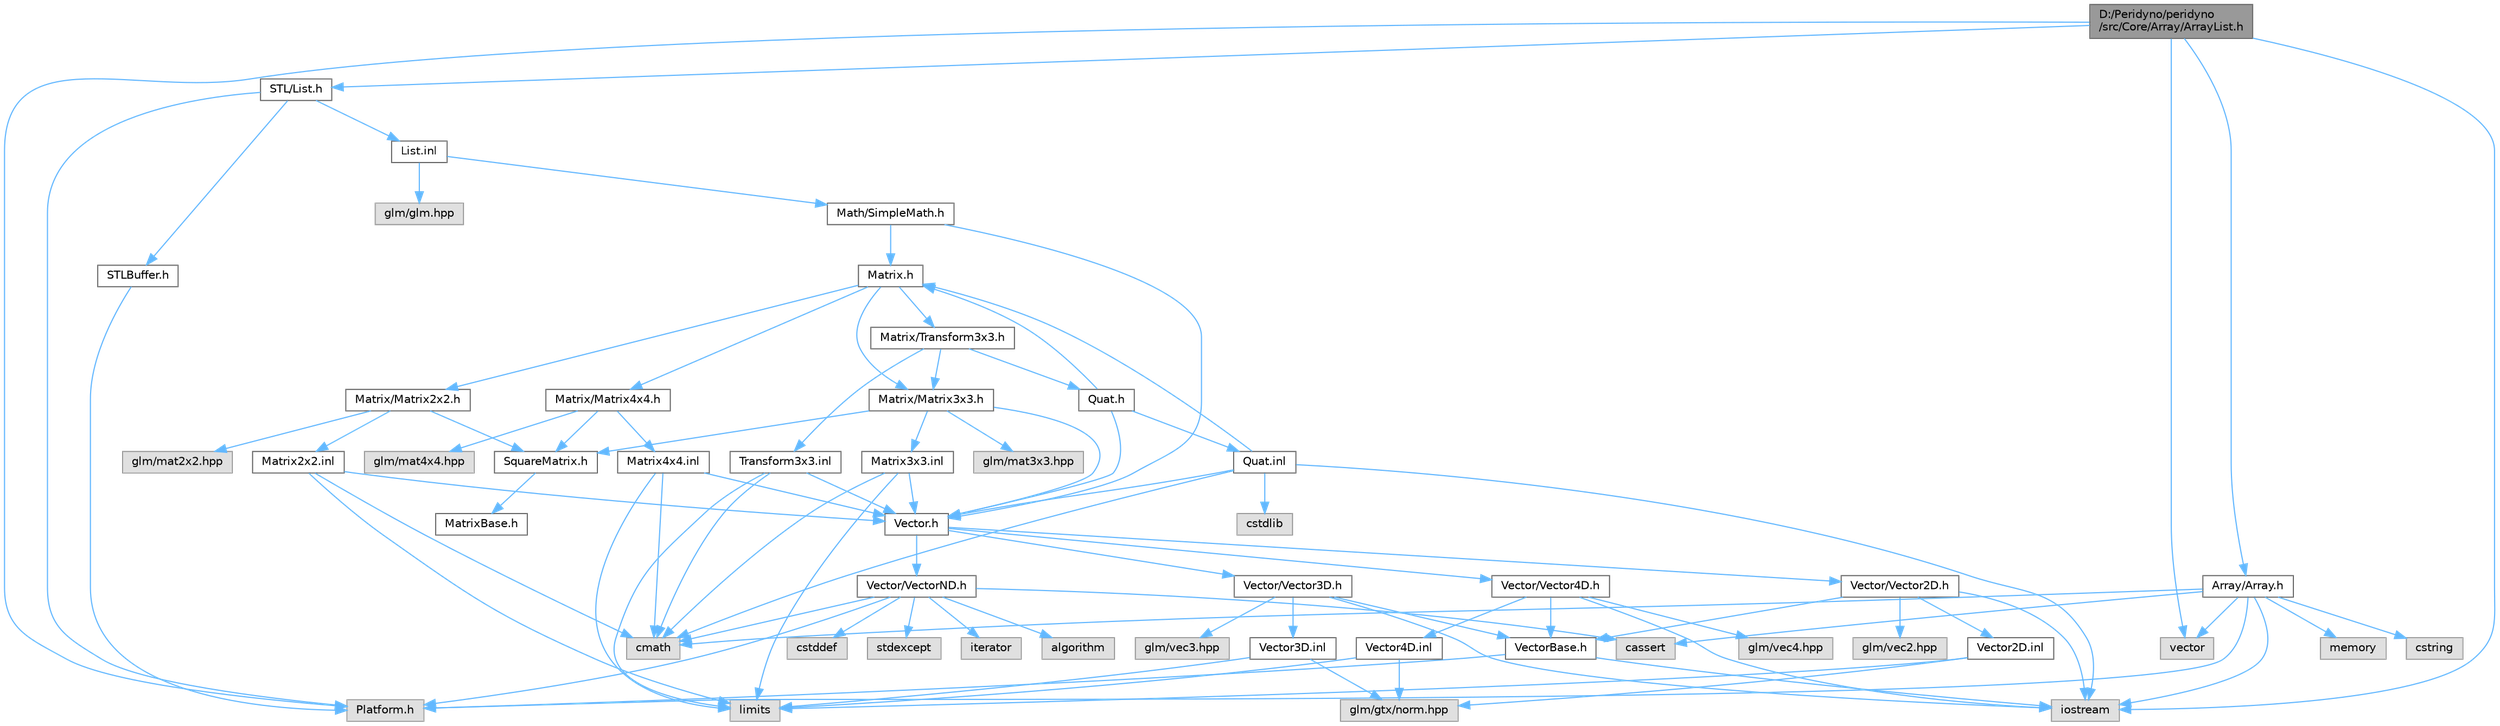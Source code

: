 digraph "D:/Peridyno/peridyno/src/Core/Array/ArrayList.h"
{
 // LATEX_PDF_SIZE
  bgcolor="transparent";
  edge [fontname=Helvetica,fontsize=10,labelfontname=Helvetica,labelfontsize=10];
  node [fontname=Helvetica,fontsize=10,shape=box,height=0.2,width=0.4];
  Node1 [id="Node000001",label="D:/Peridyno/peridyno\l/src/Core/Array/ArrayList.h",height=0.2,width=0.4,color="gray40", fillcolor="grey60", style="filled", fontcolor="black",tooltip=" "];
  Node1 -> Node2 [id="edge1_Node000001_Node000002",color="steelblue1",style="solid",tooltip=" "];
  Node2 [id="Node000002",label="vector",height=0.2,width=0.4,color="grey60", fillcolor="#E0E0E0", style="filled",tooltip=" "];
  Node1 -> Node3 [id="edge2_Node000001_Node000003",color="steelblue1",style="solid",tooltip=" "];
  Node3 [id="Node000003",label="iostream",height=0.2,width=0.4,color="grey60", fillcolor="#E0E0E0", style="filled",tooltip=" "];
  Node1 -> Node4 [id="edge3_Node000001_Node000004",color="steelblue1",style="solid",tooltip=" "];
  Node4 [id="Node000004",label="Platform.h",height=0.2,width=0.4,color="grey60", fillcolor="#E0E0E0", style="filled",tooltip=" "];
  Node1 -> Node5 [id="edge4_Node000001_Node000005",color="steelblue1",style="solid",tooltip=" "];
  Node5 [id="Node000005",label="STL/List.h",height=0.2,width=0.4,color="grey40", fillcolor="white", style="filled",URL="$_list_8h.html",tooltip=" "];
  Node5 -> Node4 [id="edge5_Node000005_Node000004",color="steelblue1",style="solid",tooltip=" "];
  Node5 -> Node6 [id="edge6_Node000005_Node000006",color="steelblue1",style="solid",tooltip=" "];
  Node6 [id="Node000006",label="STLBuffer.h",height=0.2,width=0.4,color="grey40", fillcolor="white", style="filled",URL="$_s_t_l_buffer_8h.html",tooltip=" "];
  Node6 -> Node4 [id="edge7_Node000006_Node000004",color="steelblue1",style="solid",tooltip=" "];
  Node5 -> Node7 [id="edge8_Node000005_Node000007",color="steelblue1",style="solid",tooltip=" "];
  Node7 [id="Node000007",label="List.inl",height=0.2,width=0.4,color="grey40", fillcolor="white", style="filled",URL="$_list_8inl.html",tooltip=" "];
  Node7 -> Node8 [id="edge9_Node000007_Node000008",color="steelblue1",style="solid",tooltip=" "];
  Node8 [id="Node000008",label="Math/SimpleMath.h",height=0.2,width=0.4,color="grey40", fillcolor="white", style="filled",URL="$_simple_math_8h.html",tooltip=" "];
  Node8 -> Node9 [id="edge10_Node000008_Node000009",color="steelblue1",style="solid",tooltip=" "];
  Node9 [id="Node000009",label="Vector.h",height=0.2,width=0.4,color="grey40", fillcolor="white", style="filled",URL="$_vector_8h.html",tooltip=" "];
  Node9 -> Node10 [id="edge11_Node000009_Node000010",color="steelblue1",style="solid",tooltip=" "];
  Node10 [id="Node000010",label="Vector/Vector2D.h",height=0.2,width=0.4,color="grey40", fillcolor="white", style="filled",URL="$_vector2_d_8h.html",tooltip=" "];
  Node10 -> Node11 [id="edge12_Node000010_Node000011",color="steelblue1",style="solid",tooltip=" "];
  Node11 [id="Node000011",label="glm/vec2.hpp",height=0.2,width=0.4,color="grey60", fillcolor="#E0E0E0", style="filled",tooltip=" "];
  Node10 -> Node3 [id="edge13_Node000010_Node000003",color="steelblue1",style="solid",tooltip=" "];
  Node10 -> Node12 [id="edge14_Node000010_Node000012",color="steelblue1",style="solid",tooltip=" "];
  Node12 [id="Node000012",label="VectorBase.h",height=0.2,width=0.4,color="grey40", fillcolor="white", style="filled",URL="$_vector_base_8h.html",tooltip=" "];
  Node12 -> Node3 [id="edge15_Node000012_Node000003",color="steelblue1",style="solid",tooltip=" "];
  Node12 -> Node4 [id="edge16_Node000012_Node000004",color="steelblue1",style="solid",tooltip=" "];
  Node10 -> Node13 [id="edge17_Node000010_Node000013",color="steelblue1",style="solid",tooltip=" "];
  Node13 [id="Node000013",label="Vector2D.inl",height=0.2,width=0.4,color="grey40", fillcolor="white", style="filled",URL="$_vector2_d_8inl.html",tooltip=" "];
  Node13 -> Node14 [id="edge18_Node000013_Node000014",color="steelblue1",style="solid",tooltip=" "];
  Node14 [id="Node000014",label="limits",height=0.2,width=0.4,color="grey60", fillcolor="#E0E0E0", style="filled",tooltip=" "];
  Node13 -> Node15 [id="edge19_Node000013_Node000015",color="steelblue1",style="solid",tooltip=" "];
  Node15 [id="Node000015",label="glm/gtx/norm.hpp",height=0.2,width=0.4,color="grey60", fillcolor="#E0E0E0", style="filled",tooltip=" "];
  Node9 -> Node16 [id="edge20_Node000009_Node000016",color="steelblue1",style="solid",tooltip=" "];
  Node16 [id="Node000016",label="Vector/Vector3D.h",height=0.2,width=0.4,color="grey40", fillcolor="white", style="filled",URL="$_vector3_d_8h.html",tooltip=" "];
  Node16 -> Node17 [id="edge21_Node000016_Node000017",color="steelblue1",style="solid",tooltip=" "];
  Node17 [id="Node000017",label="glm/vec3.hpp",height=0.2,width=0.4,color="grey60", fillcolor="#E0E0E0", style="filled",tooltip=" "];
  Node16 -> Node3 [id="edge22_Node000016_Node000003",color="steelblue1",style="solid",tooltip=" "];
  Node16 -> Node12 [id="edge23_Node000016_Node000012",color="steelblue1",style="solid",tooltip=" "];
  Node16 -> Node18 [id="edge24_Node000016_Node000018",color="steelblue1",style="solid",tooltip=" "];
  Node18 [id="Node000018",label="Vector3D.inl",height=0.2,width=0.4,color="grey40", fillcolor="white", style="filled",URL="$_vector3_d_8inl.html",tooltip=" "];
  Node18 -> Node14 [id="edge25_Node000018_Node000014",color="steelblue1",style="solid",tooltip=" "];
  Node18 -> Node15 [id="edge26_Node000018_Node000015",color="steelblue1",style="solid",tooltip=" "];
  Node9 -> Node19 [id="edge27_Node000009_Node000019",color="steelblue1",style="solid",tooltip=" "];
  Node19 [id="Node000019",label="Vector/Vector4D.h",height=0.2,width=0.4,color="grey40", fillcolor="white", style="filled",URL="$_vector4_d_8h.html",tooltip=" "];
  Node19 -> Node20 [id="edge28_Node000019_Node000020",color="steelblue1",style="solid",tooltip=" "];
  Node20 [id="Node000020",label="glm/vec4.hpp",height=0.2,width=0.4,color="grey60", fillcolor="#E0E0E0", style="filled",tooltip=" "];
  Node19 -> Node3 [id="edge29_Node000019_Node000003",color="steelblue1",style="solid",tooltip=" "];
  Node19 -> Node12 [id="edge30_Node000019_Node000012",color="steelblue1",style="solid",tooltip=" "];
  Node19 -> Node21 [id="edge31_Node000019_Node000021",color="steelblue1",style="solid",tooltip=" "];
  Node21 [id="Node000021",label="Vector4D.inl",height=0.2,width=0.4,color="grey40", fillcolor="white", style="filled",URL="$_vector4_d_8inl.html",tooltip=" "];
  Node21 -> Node14 [id="edge32_Node000021_Node000014",color="steelblue1",style="solid",tooltip=" "];
  Node21 -> Node15 [id="edge33_Node000021_Node000015",color="steelblue1",style="solid",tooltip=" "];
  Node9 -> Node22 [id="edge34_Node000009_Node000022",color="steelblue1",style="solid",tooltip=" "];
  Node22 [id="Node000022",label="Vector/VectorND.h",height=0.2,width=0.4,color="grey40", fillcolor="white", style="filled",URL="$_vector_n_d_8h.html",tooltip=" "];
  Node22 -> Node23 [id="edge35_Node000022_Node000023",color="steelblue1",style="solid",tooltip=" "];
  Node23 [id="Node000023",label="cstddef",height=0.2,width=0.4,color="grey60", fillcolor="#E0E0E0", style="filled",tooltip=" "];
  Node22 -> Node24 [id="edge36_Node000022_Node000024",color="steelblue1",style="solid",tooltip=" "];
  Node24 [id="Node000024",label="stdexcept",height=0.2,width=0.4,color="grey60", fillcolor="#E0E0E0", style="filled",tooltip=" "];
  Node22 -> Node25 [id="edge37_Node000022_Node000025",color="steelblue1",style="solid",tooltip=" "];
  Node25 [id="Node000025",label="iterator",height=0.2,width=0.4,color="grey60", fillcolor="#E0E0E0", style="filled",tooltip=" "];
  Node22 -> Node26 [id="edge38_Node000022_Node000026",color="steelblue1",style="solid",tooltip=" "];
  Node26 [id="Node000026",label="algorithm",height=0.2,width=0.4,color="grey60", fillcolor="#E0E0E0", style="filled",tooltip=" "];
  Node22 -> Node27 [id="edge39_Node000022_Node000027",color="steelblue1",style="solid",tooltip=" "];
  Node27 [id="Node000027",label="cmath",height=0.2,width=0.4,color="grey60", fillcolor="#E0E0E0", style="filled",tooltip=" "];
  Node22 -> Node28 [id="edge40_Node000022_Node000028",color="steelblue1",style="solid",tooltip=" "];
  Node28 [id="Node000028",label="cassert",height=0.2,width=0.4,color="grey60", fillcolor="#E0E0E0", style="filled",tooltip=" "];
  Node22 -> Node4 [id="edge41_Node000022_Node000004",color="steelblue1",style="solid",tooltip=" "];
  Node8 -> Node29 [id="edge42_Node000008_Node000029",color="steelblue1",style="solid",tooltip=" "];
  Node29 [id="Node000029",label="Matrix.h",height=0.2,width=0.4,color="grey40", fillcolor="white", style="filled",URL="$_matrix_8h.html",tooltip=" "];
  Node29 -> Node30 [id="edge43_Node000029_Node000030",color="steelblue1",style="solid",tooltip=" "];
  Node30 [id="Node000030",label="Matrix/Matrix2x2.h",height=0.2,width=0.4,color="grey40", fillcolor="white", style="filled",URL="$_matrix2x2_8h.html",tooltip=" "];
  Node30 -> Node31 [id="edge44_Node000030_Node000031",color="steelblue1",style="solid",tooltip=" "];
  Node31 [id="Node000031",label="glm/mat2x2.hpp",height=0.2,width=0.4,color="grey60", fillcolor="#E0E0E0", style="filled",tooltip=" "];
  Node30 -> Node32 [id="edge45_Node000030_Node000032",color="steelblue1",style="solid",tooltip=" "];
  Node32 [id="Node000032",label="SquareMatrix.h",height=0.2,width=0.4,color="grey40", fillcolor="white", style="filled",URL="$_square_matrix_8h.html",tooltip=" "];
  Node32 -> Node33 [id="edge46_Node000032_Node000033",color="steelblue1",style="solid",tooltip=" "];
  Node33 [id="Node000033",label="MatrixBase.h",height=0.2,width=0.4,color="grey40", fillcolor="white", style="filled",URL="$_matrix_base_8h.html",tooltip=" "];
  Node30 -> Node34 [id="edge47_Node000030_Node000034",color="steelblue1",style="solid",tooltip=" "];
  Node34 [id="Node000034",label="Matrix2x2.inl",height=0.2,width=0.4,color="grey40", fillcolor="white", style="filled",URL="$_matrix2x2_8inl.html",tooltip=" "];
  Node34 -> Node27 [id="edge48_Node000034_Node000027",color="steelblue1",style="solid",tooltip=" "];
  Node34 -> Node14 [id="edge49_Node000034_Node000014",color="steelblue1",style="solid",tooltip=" "];
  Node34 -> Node9 [id="edge50_Node000034_Node000009",color="steelblue1",style="solid",tooltip=" "];
  Node29 -> Node35 [id="edge51_Node000029_Node000035",color="steelblue1",style="solid",tooltip=" "];
  Node35 [id="Node000035",label="Matrix/Matrix3x3.h",height=0.2,width=0.4,color="grey40", fillcolor="white", style="filled",URL="$_matrix3x3_8h.html",tooltip=" "];
  Node35 -> Node36 [id="edge52_Node000035_Node000036",color="steelblue1",style="solid",tooltip=" "];
  Node36 [id="Node000036",label="glm/mat3x3.hpp",height=0.2,width=0.4,color="grey60", fillcolor="#E0E0E0", style="filled",tooltip=" "];
  Node35 -> Node9 [id="edge53_Node000035_Node000009",color="steelblue1",style="solid",tooltip=" "];
  Node35 -> Node32 [id="edge54_Node000035_Node000032",color="steelblue1",style="solid",tooltip=" "];
  Node35 -> Node37 [id="edge55_Node000035_Node000037",color="steelblue1",style="solid",tooltip=" "];
  Node37 [id="Node000037",label="Matrix3x3.inl",height=0.2,width=0.4,color="grey40", fillcolor="white", style="filled",URL="$_matrix3x3_8inl.html",tooltip=" "];
  Node37 -> Node27 [id="edge56_Node000037_Node000027",color="steelblue1",style="solid",tooltip=" "];
  Node37 -> Node14 [id="edge57_Node000037_Node000014",color="steelblue1",style="solid",tooltip=" "];
  Node37 -> Node9 [id="edge58_Node000037_Node000009",color="steelblue1",style="solid",tooltip=" "];
  Node29 -> Node38 [id="edge59_Node000029_Node000038",color="steelblue1",style="solid",tooltip=" "];
  Node38 [id="Node000038",label="Matrix/Matrix4x4.h",height=0.2,width=0.4,color="grey40", fillcolor="white", style="filled",URL="$_matrix4x4_8h.html",tooltip=" "];
  Node38 -> Node39 [id="edge60_Node000038_Node000039",color="steelblue1",style="solid",tooltip=" "];
  Node39 [id="Node000039",label="glm/mat4x4.hpp",height=0.2,width=0.4,color="grey60", fillcolor="#E0E0E0", style="filled",tooltip=" "];
  Node38 -> Node32 [id="edge61_Node000038_Node000032",color="steelblue1",style="solid",tooltip=" "];
  Node38 -> Node40 [id="edge62_Node000038_Node000040",color="steelblue1",style="solid",tooltip=" "];
  Node40 [id="Node000040",label="Matrix4x4.inl",height=0.2,width=0.4,color="grey40", fillcolor="white", style="filled",URL="$_matrix4x4_8inl.html",tooltip=" "];
  Node40 -> Node27 [id="edge63_Node000040_Node000027",color="steelblue1",style="solid",tooltip=" "];
  Node40 -> Node14 [id="edge64_Node000040_Node000014",color="steelblue1",style="solid",tooltip=" "];
  Node40 -> Node9 [id="edge65_Node000040_Node000009",color="steelblue1",style="solid",tooltip=" "];
  Node29 -> Node41 [id="edge66_Node000029_Node000041",color="steelblue1",style="solid",tooltip=" "];
  Node41 [id="Node000041",label="Matrix/Transform3x3.h",height=0.2,width=0.4,color="grey40", fillcolor="white", style="filled",URL="$_transform3x3_8h.html",tooltip=" "];
  Node41 -> Node42 [id="edge67_Node000041_Node000042",color="steelblue1",style="solid",tooltip=" "];
  Node42 [id="Node000042",label="Quat.h",height=0.2,width=0.4,color="grey40", fillcolor="white", style="filled",URL="$_quat_8h.html",tooltip="Implementation of quaternion."];
  Node42 -> Node9 [id="edge68_Node000042_Node000009",color="steelblue1",style="solid",tooltip=" "];
  Node42 -> Node29 [id="edge69_Node000042_Node000029",color="steelblue1",style="solid",tooltip=" "];
  Node42 -> Node43 [id="edge70_Node000042_Node000043",color="steelblue1",style="solid",tooltip=" "];
  Node43 [id="Node000043",label="Quat.inl",height=0.2,width=0.4,color="grey40", fillcolor="white", style="filled",URL="$_quat_8inl.html",tooltip=" "];
  Node43 -> Node27 [id="edge71_Node000043_Node000027",color="steelblue1",style="solid",tooltip=" "];
  Node43 -> Node44 [id="edge72_Node000043_Node000044",color="steelblue1",style="solid",tooltip=" "];
  Node44 [id="Node000044",label="cstdlib",height=0.2,width=0.4,color="grey60", fillcolor="#E0E0E0", style="filled",tooltip=" "];
  Node43 -> Node3 [id="edge73_Node000043_Node000003",color="steelblue1",style="solid",tooltip=" "];
  Node43 -> Node9 [id="edge74_Node000043_Node000009",color="steelblue1",style="solid",tooltip=" "];
  Node43 -> Node29 [id="edge75_Node000043_Node000029",color="steelblue1",style="solid",tooltip=" "];
  Node41 -> Node35 [id="edge76_Node000041_Node000035",color="steelblue1",style="solid",tooltip=" "];
  Node41 -> Node45 [id="edge77_Node000041_Node000045",color="steelblue1",style="solid",tooltip=" "];
  Node45 [id="Node000045",label="Transform3x3.inl",height=0.2,width=0.4,color="grey40", fillcolor="white", style="filled",URL="$_transform3x3_8inl.html",tooltip=" "];
  Node45 -> Node27 [id="edge78_Node000045_Node000027",color="steelblue1",style="solid",tooltip=" "];
  Node45 -> Node14 [id="edge79_Node000045_Node000014",color="steelblue1",style="solid",tooltip=" "];
  Node45 -> Node9 [id="edge80_Node000045_Node000009",color="steelblue1",style="solid",tooltip=" "];
  Node7 -> Node46 [id="edge81_Node000007_Node000046",color="steelblue1",style="solid",tooltip=" "];
  Node46 [id="Node000046",label="glm/glm.hpp",height=0.2,width=0.4,color="grey60", fillcolor="#E0E0E0", style="filled",tooltip=" "];
  Node1 -> Node47 [id="edge82_Node000001_Node000047",color="steelblue1",style="solid",tooltip=" "];
  Node47 [id="Node000047",label="Array/Array.h",height=0.2,width=0.4,color="grey40", fillcolor="white", style="filled",URL="$_array_8h.html",tooltip=" "];
  Node47 -> Node4 [id="edge83_Node000047_Node000004",color="steelblue1",style="solid",tooltip=" "];
  Node47 -> Node28 [id="edge84_Node000047_Node000028",color="steelblue1",style="solid",tooltip=" "];
  Node47 -> Node2 [id="edge85_Node000047_Node000002",color="steelblue1",style="solid",tooltip=" "];
  Node47 -> Node3 [id="edge86_Node000047_Node000003",color="steelblue1",style="solid",tooltip=" "];
  Node47 -> Node48 [id="edge87_Node000047_Node000048",color="steelblue1",style="solid",tooltip=" "];
  Node48 [id="Node000048",label="cstring",height=0.2,width=0.4,color="grey60", fillcolor="#E0E0E0", style="filled",tooltip=" "];
  Node47 -> Node49 [id="edge88_Node000047_Node000049",color="steelblue1",style="solid",tooltip=" "];
  Node49 [id="Node000049",label="memory",height=0.2,width=0.4,color="grey60", fillcolor="#E0E0E0", style="filled",tooltip=" "];
  Node47 -> Node27 [id="edge89_Node000047_Node000027",color="steelblue1",style="solid",tooltip=" "];
}
